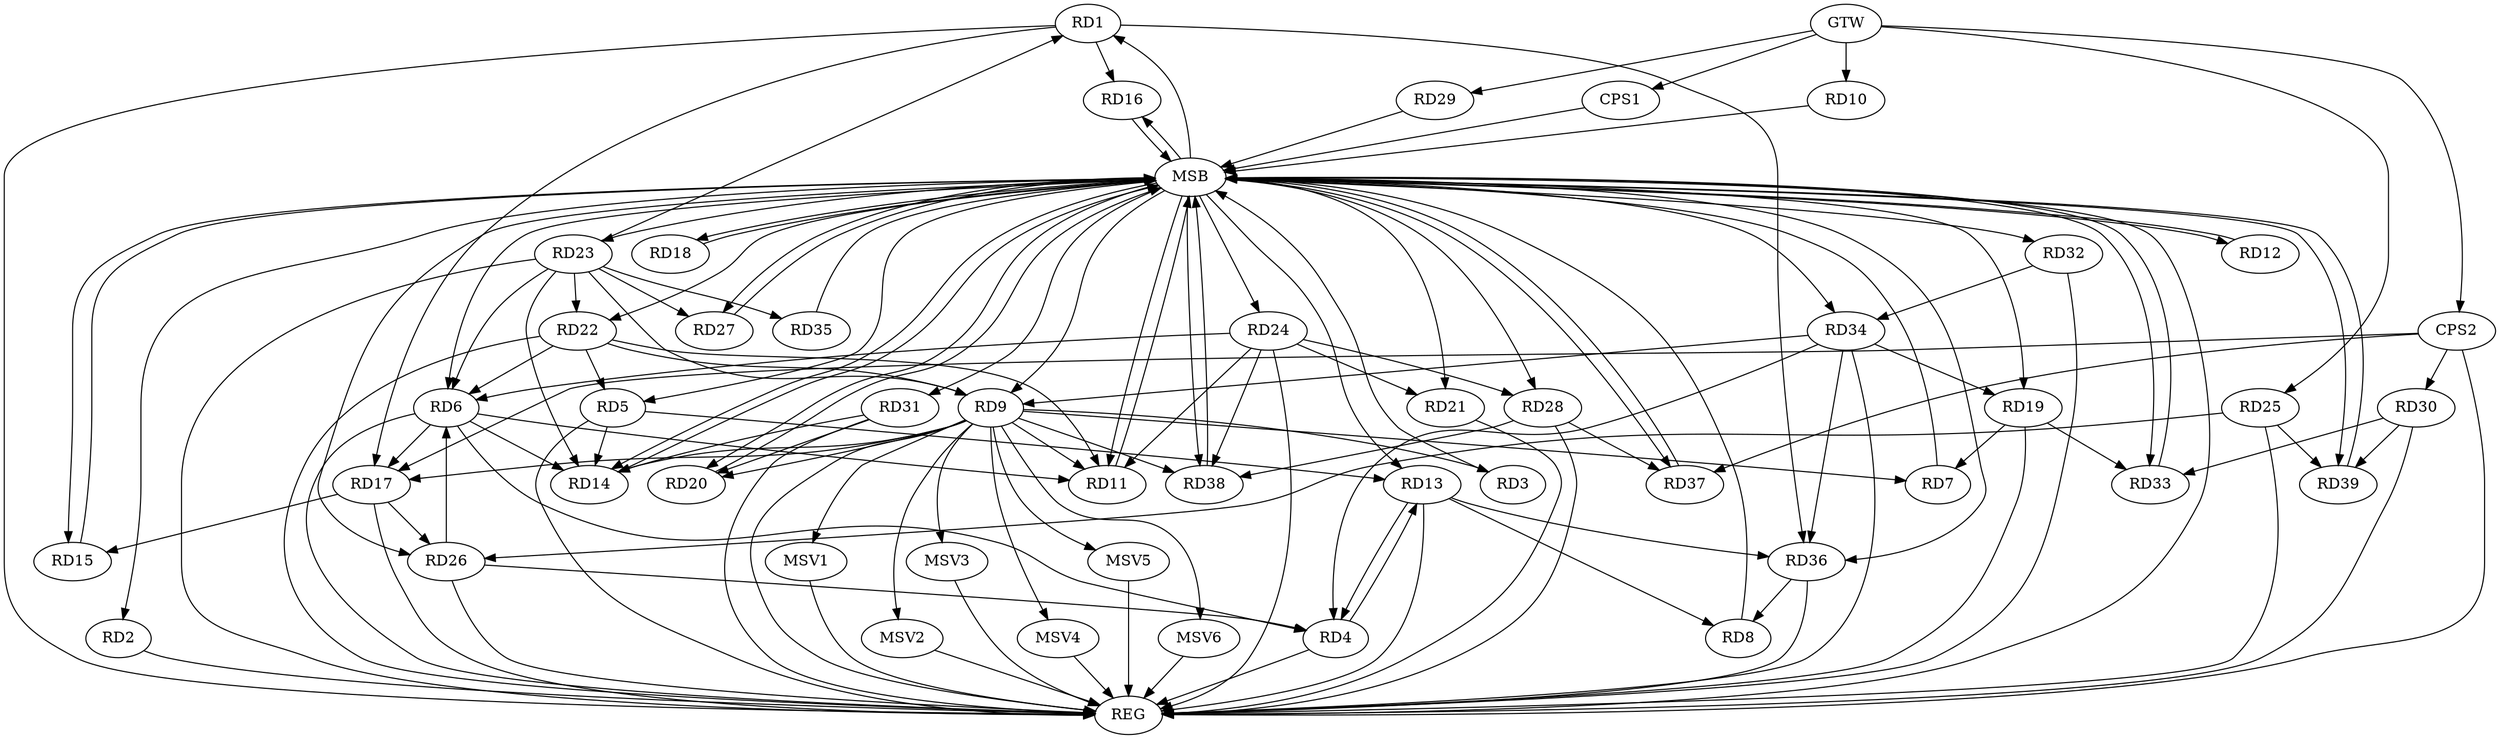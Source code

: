 strict digraph G {
  RD1 [ label="RD1" ];
  RD2 [ label="RD2" ];
  RD3 [ label="RD3" ];
  RD4 [ label="RD4" ];
  RD5 [ label="RD5" ];
  RD6 [ label="RD6" ];
  RD7 [ label="RD7" ];
  RD8 [ label="RD8" ];
  RD9 [ label="RD9" ];
  RD10 [ label="RD10" ];
  RD11 [ label="RD11" ];
  RD12 [ label="RD12" ];
  RD13 [ label="RD13" ];
  RD14 [ label="RD14" ];
  RD15 [ label="RD15" ];
  RD16 [ label="RD16" ];
  RD17 [ label="RD17" ];
  RD18 [ label="RD18" ];
  RD19 [ label="RD19" ];
  RD20 [ label="RD20" ];
  RD21 [ label="RD21" ];
  RD22 [ label="RD22" ];
  RD23 [ label="RD23" ];
  RD24 [ label="RD24" ];
  RD25 [ label="RD25" ];
  RD26 [ label="RD26" ];
  RD27 [ label="RD27" ];
  RD28 [ label="RD28" ];
  RD29 [ label="RD29" ];
  RD30 [ label="RD30" ];
  RD31 [ label="RD31" ];
  RD32 [ label="RD32" ];
  RD33 [ label="RD33" ];
  RD34 [ label="RD34" ];
  RD35 [ label="RD35" ];
  RD36 [ label="RD36" ];
  RD37 [ label="RD37" ];
  RD38 [ label="RD38" ];
  RD39 [ label="RD39" ];
  CPS1 [ label="CPS1" ];
  CPS2 [ label="CPS2" ];
  GTW [ label="GTW" ];
  REG [ label="REG" ];
  MSB [ label="MSB" ];
  MSV1 [ label="MSV1" ];
  MSV2 [ label="MSV2" ];
  MSV3 [ label="MSV3" ];
  MSV4 [ label="MSV4" ];
  MSV5 [ label="MSV5" ];
  MSV6 [ label="MSV6" ];
  RD1 -> RD16;
  RD1 -> RD17;
  RD23 -> RD1;
  RD1 -> RD36;
  RD9 -> RD3;
  RD6 -> RD4;
  RD4 -> RD13;
  RD13 -> RD4;
  RD26 -> RD4;
  RD34 -> RD4;
  RD5 -> RD13;
  RD5 -> RD14;
  RD22 -> RD5;
  RD6 -> RD11;
  RD6 -> RD14;
  RD6 -> RD17;
  RD22 -> RD6;
  RD23 -> RD6;
  RD24 -> RD6;
  RD26 -> RD6;
  RD9 -> RD7;
  RD19 -> RD7;
  RD13 -> RD8;
  RD36 -> RD8;
  RD9 -> RD11;
  RD9 -> RD14;
  RD9 -> RD17;
  RD9 -> RD20;
  RD22 -> RD9;
  RD23 -> RD9;
  RD34 -> RD9;
  RD9 -> RD38;
  RD22 -> RD11;
  RD24 -> RD11;
  RD13 -> RD36;
  RD23 -> RD14;
  RD31 -> RD14;
  RD17 -> RD15;
  RD17 -> RD26;
  RD19 -> RD33;
  RD34 -> RD19;
  RD31 -> RD20;
  RD24 -> RD21;
  RD23 -> RD22;
  RD23 -> RD27;
  RD23 -> RD35;
  RD24 -> RD28;
  RD24 -> RD38;
  RD25 -> RD26;
  RD25 -> RD39;
  RD28 -> RD37;
  RD28 -> RD38;
  RD30 -> RD33;
  RD30 -> RD39;
  RD32 -> RD34;
  RD34 -> RD36;
  CPS2 -> RD30;
  CPS2 -> RD37;
  CPS2 -> RD17;
  GTW -> RD10;
  GTW -> RD25;
  GTW -> RD29;
  GTW -> CPS1;
  GTW -> CPS2;
  RD1 -> REG;
  RD2 -> REG;
  RD4 -> REG;
  RD5 -> REG;
  RD6 -> REG;
  RD9 -> REG;
  RD13 -> REG;
  RD17 -> REG;
  RD19 -> REG;
  RD21 -> REG;
  RD22 -> REG;
  RD23 -> REG;
  RD24 -> REG;
  RD25 -> REG;
  RD26 -> REG;
  RD28 -> REG;
  RD30 -> REG;
  RD31 -> REG;
  RD32 -> REG;
  RD34 -> REG;
  RD36 -> REG;
  CPS2 -> REG;
  RD3 -> MSB;
  MSB -> RD11;
  MSB -> RD19;
  MSB -> RD24;
  MSB -> RD34;
  MSB -> REG;
  RD7 -> MSB;
  MSB -> RD9;
  MSB -> RD21;
  MSB -> RD22;
  MSB -> RD39;
  RD8 -> MSB;
  MSB -> RD13;
  MSB -> RD16;
  MSB -> RD31;
  RD10 -> MSB;
  MSB -> RD33;
  MSB -> RD36;
  RD11 -> MSB;
  MSB -> RD2;
  MSB -> RD5;
  MSB -> RD27;
  MSB -> RD28;
  RD12 -> MSB;
  MSB -> RD18;
  RD14 -> MSB;
  MSB -> RD12;
  MSB -> RD32;
  RD15 -> MSB;
  MSB -> RD6;
  MSB -> RD23;
  RD16 -> MSB;
  RD18 -> MSB;
  MSB -> RD20;
  MSB -> RD38;
  RD20 -> MSB;
  RD27 -> MSB;
  RD29 -> MSB;
  MSB -> RD14;
  RD33 -> MSB;
  RD35 -> MSB;
  MSB -> RD1;
  MSB -> RD15;
  RD37 -> MSB;
  RD38 -> MSB;
  MSB -> RD26;
  RD39 -> MSB;
  MSB -> RD37;
  CPS1 -> MSB;
  RD9 -> MSV1;
  RD9 -> MSV2;
  RD9 -> MSV3;
  RD9 -> MSV4;
  RD9 -> MSV5;
  RD9 -> MSV6;
  MSV1 -> REG;
  MSV2 -> REG;
  MSV3 -> REG;
  MSV4 -> REG;
  MSV5 -> REG;
  MSV6 -> REG;
}
